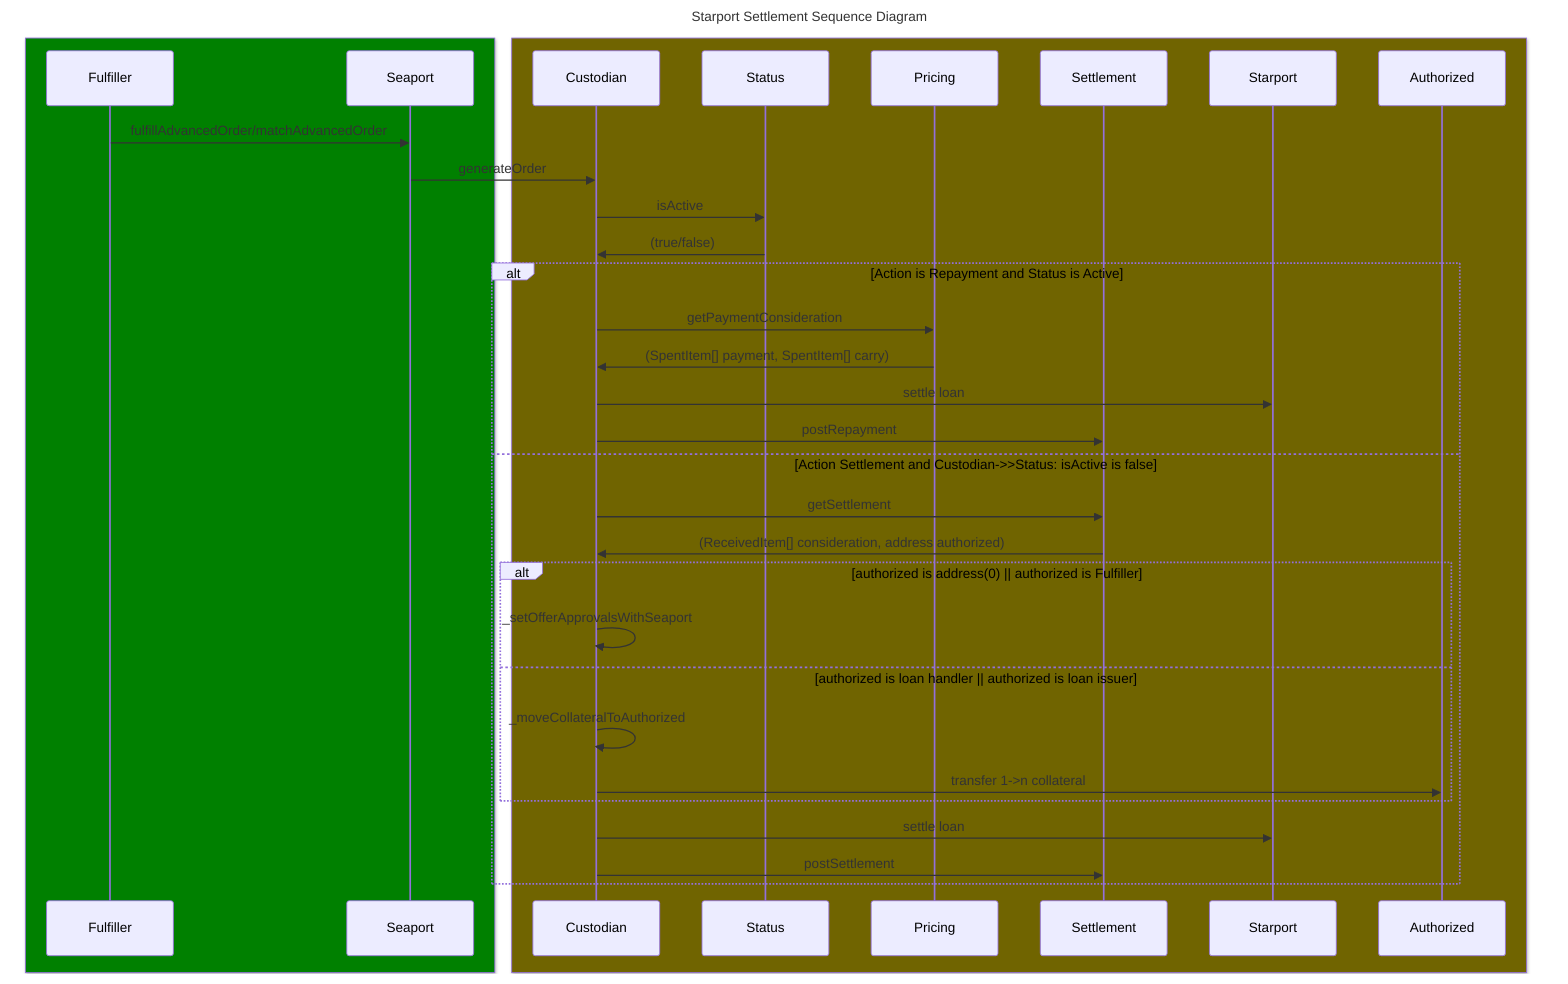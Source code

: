 sequenceDiagram
    title Starport Settlement Sequence Diagram
    Box green
    participant F as Fulfiller
    participant Seaport
    end
    Box rgb(112, 100, 0)
    participant Custodian
    participant Status
    participant Pricing
    participant Settlement
    participant Starport
    participant Authorized
    end
    F->>Seaport: fulfillAdvancedOrder/matchAdvancedOrder
    Seaport->>Custodian: generateOrder
    Custodian->>Status: isActive
    Status->>Custodian: (true/false)
    alt Action is Repayment and Status is Active
        Custodian->>Pricing: getPaymentConsideration
        Pricing->>Custodian: (SpentItem[] payment, SpentItem[] carry)
        Custodian->>Starport: settle loan
        Custodian->>Settlement: postRepayment
    else Action Settlement and Custodian->>Status: isActive is false
        Custodian->>Settlement: getSettlement
        Settlement->>Custodian: (ReceivedItem[] consideration, address authorized)
        alt authorized is address(0) || authorized is Fulfiller
            Custodian->>Custodian: _setOfferApprovalsWithSeaport
        else authorized is loan handler || authorized is loan issuer
            Custodian->>Custodian: _moveCollateralToAuthorized
            Custodian->>Authorized: transfer 1->n collateral
        end
        Custodian->>Starport: settle loan
        Custodian->>Settlement: postSettlement

    end
